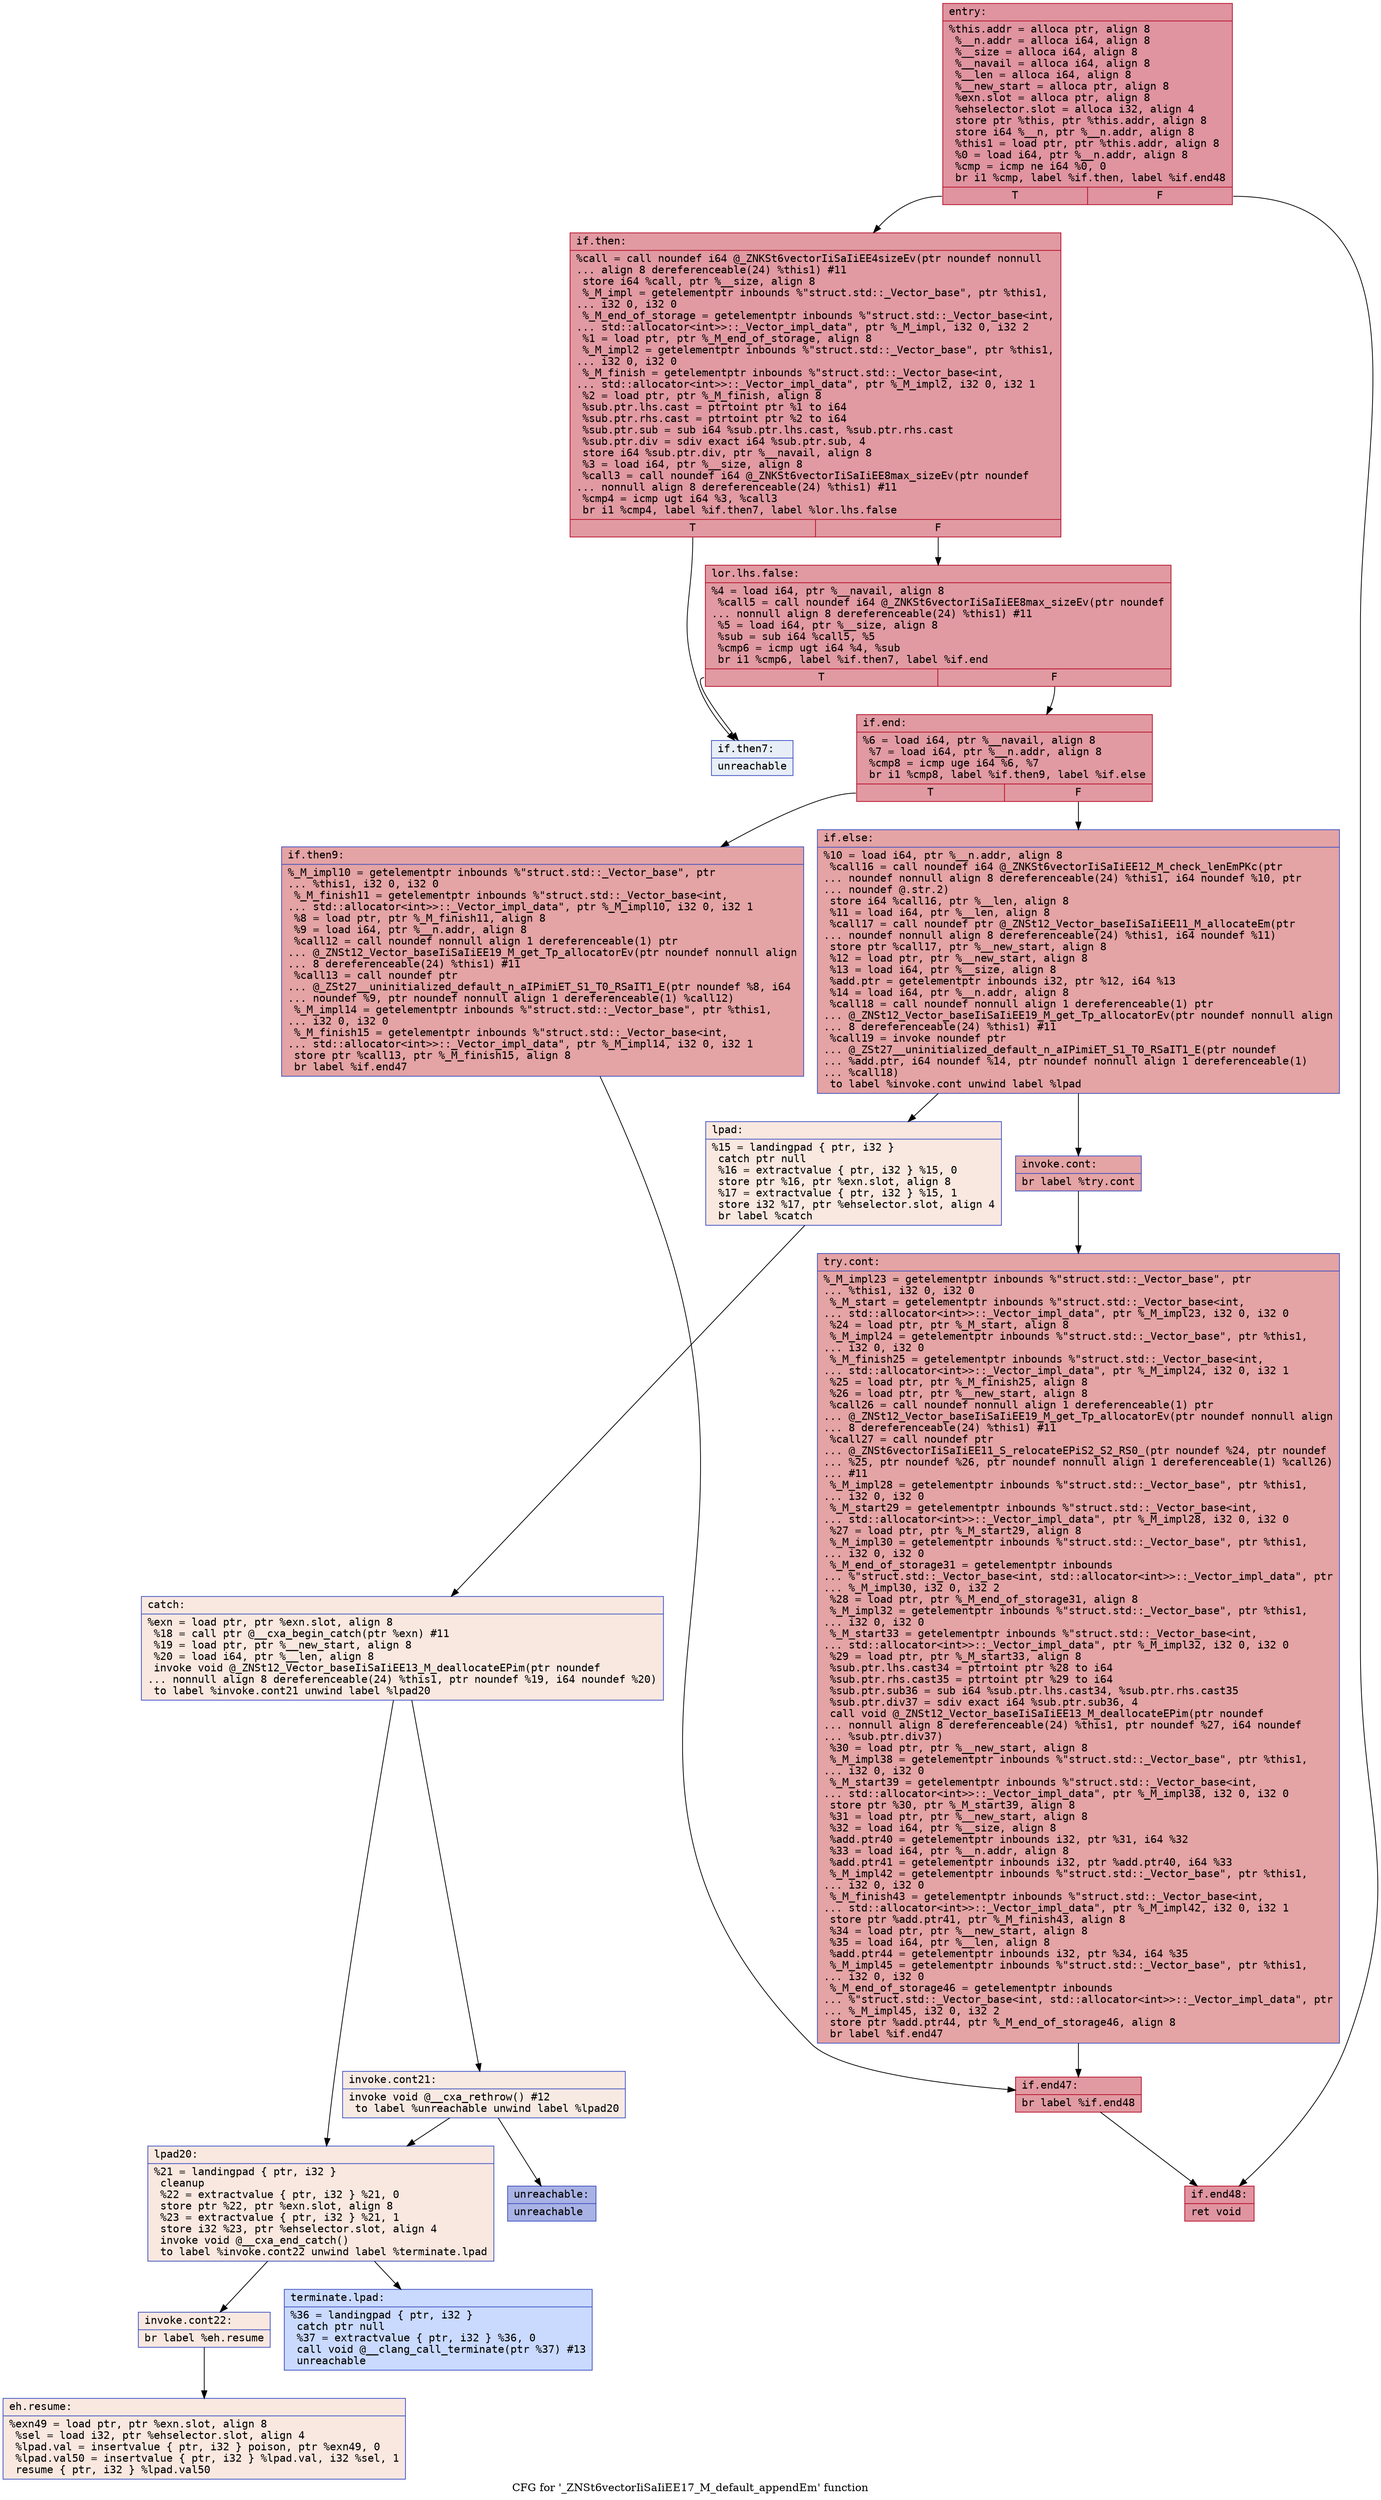 digraph "CFG for '_ZNSt6vectorIiSaIiEE17_M_default_appendEm' function" {
	label="CFG for '_ZNSt6vectorIiSaIiEE17_M_default_appendEm' function";

	Node0x562da2075df0 [shape=record,color="#b70d28ff", style=filled, fillcolor="#b70d2870" fontname="Courier",label="{entry:\l|  %this.addr = alloca ptr, align 8\l  %__n.addr = alloca i64, align 8\l  %__size = alloca i64, align 8\l  %__navail = alloca i64, align 8\l  %__len = alloca i64, align 8\l  %__new_start = alloca ptr, align 8\l  %exn.slot = alloca ptr, align 8\l  %ehselector.slot = alloca i32, align 4\l  store ptr %this, ptr %this.addr, align 8\l  store i64 %__n, ptr %__n.addr, align 8\l  %this1 = load ptr, ptr %this.addr, align 8\l  %0 = load i64, ptr %__n.addr, align 8\l  %cmp = icmp ne i64 %0, 0\l  br i1 %cmp, label %if.then, label %if.end48\l|{<s0>T|<s1>F}}"];
	Node0x562da2075df0:s0 -> Node0x562da2076780[tooltip="entry -> if.then\nProbability 62.50%" ];
	Node0x562da2075df0:s1 -> Node0x562da20767f0[tooltip="entry -> if.end48\nProbability 37.50%" ];
	Node0x562da2076780 [shape=record,color="#b70d28ff", style=filled, fillcolor="#bb1b2c70" fontname="Courier",label="{if.then:\l|  %call = call noundef i64 @_ZNKSt6vectorIiSaIiEE4sizeEv(ptr noundef nonnull\l... align 8 dereferenceable(24) %this1) #11\l  store i64 %call, ptr %__size, align 8\l  %_M_impl = getelementptr inbounds %\"struct.std::_Vector_base\", ptr %this1,\l... i32 0, i32 0\l  %_M_end_of_storage = getelementptr inbounds %\"struct.std::_Vector_base\<int,\l... std::allocator\<int\>\>::_Vector_impl_data\", ptr %_M_impl, i32 0, i32 2\l  %1 = load ptr, ptr %_M_end_of_storage, align 8\l  %_M_impl2 = getelementptr inbounds %\"struct.std::_Vector_base\", ptr %this1,\l... i32 0, i32 0\l  %_M_finish = getelementptr inbounds %\"struct.std::_Vector_base\<int,\l... std::allocator\<int\>\>::_Vector_impl_data\", ptr %_M_impl2, i32 0, i32 1\l  %2 = load ptr, ptr %_M_finish, align 8\l  %sub.ptr.lhs.cast = ptrtoint ptr %1 to i64\l  %sub.ptr.rhs.cast = ptrtoint ptr %2 to i64\l  %sub.ptr.sub = sub i64 %sub.ptr.lhs.cast, %sub.ptr.rhs.cast\l  %sub.ptr.div = sdiv exact i64 %sub.ptr.sub, 4\l  store i64 %sub.ptr.div, ptr %__navail, align 8\l  %3 = load i64, ptr %__size, align 8\l  %call3 = call noundef i64 @_ZNKSt6vectorIiSaIiEE8max_sizeEv(ptr noundef\l... nonnull align 8 dereferenceable(24) %this1) #11\l  %cmp4 = icmp ugt i64 %3, %call3\l  br i1 %cmp4, label %if.then7, label %lor.lhs.false\l|{<s0>T|<s1>F}}"];
	Node0x562da2076780:s0 -> Node0x562da2076690[tooltip="if.then -> if.then7\nProbability 0.00%" ];
	Node0x562da2076780:s1 -> Node0x562da20766e0[tooltip="if.then -> lor.lhs.false\nProbability 100.00%" ];
	Node0x562da20766e0 [shape=record,color="#b70d28ff", style=filled, fillcolor="#bb1b2c70" fontname="Courier",label="{lor.lhs.false:\l|  %4 = load i64, ptr %__navail, align 8\l  %call5 = call noundef i64 @_ZNKSt6vectorIiSaIiEE8max_sizeEv(ptr noundef\l... nonnull align 8 dereferenceable(24) %this1) #11\l  %5 = load i64, ptr %__size, align 8\l  %sub = sub i64 %call5, %5\l  %cmp6 = icmp ugt i64 %4, %sub\l  br i1 %cmp6, label %if.then7, label %if.end\l|{<s0>T|<s1>F}}"];
	Node0x562da20766e0:s0 -> Node0x562da2076690[tooltip="lor.lhs.false -> if.then7\nProbability 0.00%" ];
	Node0x562da20766e0:s1 -> Node0x562da2077cc0[tooltip="lor.lhs.false -> if.end\nProbability 100.00%" ];
	Node0x562da2076690 [shape=record,color="#3d50c3ff", style=filled, fillcolor="#cbd8ee70" fontname="Courier",label="{if.then7:\l|  unreachable\l}"];
	Node0x562da2077cc0 [shape=record,color="#b70d28ff", style=filled, fillcolor="#bb1b2c70" fontname="Courier",label="{if.end:\l|  %6 = load i64, ptr %__navail, align 8\l  %7 = load i64, ptr %__n.addr, align 8\l  %cmp8 = icmp uge i64 %6, %7\l  br i1 %cmp8, label %if.then9, label %if.else\l|{<s0>T|<s1>F}}"];
	Node0x562da2077cc0:s0 -> Node0x562da2077fe0[tooltip="if.end -> if.then9\nProbability 50.00%" ];
	Node0x562da2077cc0:s1 -> Node0x562da2078030[tooltip="if.end -> if.else\nProbability 50.00%" ];
	Node0x562da2077fe0 [shape=record,color="#3d50c3ff", style=filled, fillcolor="#c32e3170" fontname="Courier",label="{if.then9:\l|  %_M_impl10 = getelementptr inbounds %\"struct.std::_Vector_base\", ptr\l... %this1, i32 0, i32 0\l  %_M_finish11 = getelementptr inbounds %\"struct.std::_Vector_base\<int,\l... std::allocator\<int\>\>::_Vector_impl_data\", ptr %_M_impl10, i32 0, i32 1\l  %8 = load ptr, ptr %_M_finish11, align 8\l  %9 = load i64, ptr %__n.addr, align 8\l  %call12 = call noundef nonnull align 1 dereferenceable(1) ptr\l... @_ZNSt12_Vector_baseIiSaIiEE19_M_get_Tp_allocatorEv(ptr noundef nonnull align\l... 8 dereferenceable(24) %this1) #11\l  %call13 = call noundef ptr\l... @_ZSt27__uninitialized_default_n_aIPimiET_S1_T0_RSaIT1_E(ptr noundef %8, i64\l... noundef %9, ptr noundef nonnull align 1 dereferenceable(1) %call12)\l  %_M_impl14 = getelementptr inbounds %\"struct.std::_Vector_base\", ptr %this1,\l... i32 0, i32 0\l  %_M_finish15 = getelementptr inbounds %\"struct.std::_Vector_base\<int,\l... std::allocator\<int\>\>::_Vector_impl_data\", ptr %_M_impl14, i32 0, i32 1\l  store ptr %call13, ptr %_M_finish15, align 8\l  br label %if.end47\l}"];
	Node0x562da2077fe0 -> Node0x562da20788c0[tooltip="if.then9 -> if.end47\nProbability 100.00%" ];
	Node0x562da2078030 [shape=record,color="#3d50c3ff", style=filled, fillcolor="#c32e3170" fontname="Courier",label="{if.else:\l|  %10 = load i64, ptr %__n.addr, align 8\l  %call16 = call noundef i64 @_ZNKSt6vectorIiSaIiEE12_M_check_lenEmPKc(ptr\l... noundef nonnull align 8 dereferenceable(24) %this1, i64 noundef %10, ptr\l... noundef @.str.2)\l  store i64 %call16, ptr %__len, align 8\l  %11 = load i64, ptr %__len, align 8\l  %call17 = call noundef ptr @_ZNSt12_Vector_baseIiSaIiEE11_M_allocateEm(ptr\l... noundef nonnull align 8 dereferenceable(24) %this1, i64 noundef %11)\l  store ptr %call17, ptr %__new_start, align 8\l  %12 = load ptr, ptr %__new_start, align 8\l  %13 = load i64, ptr %__size, align 8\l  %add.ptr = getelementptr inbounds i32, ptr %12, i64 %13\l  %14 = load i64, ptr %__n.addr, align 8\l  %call18 = call noundef nonnull align 1 dereferenceable(1) ptr\l... @_ZNSt12_Vector_baseIiSaIiEE19_M_get_Tp_allocatorEv(ptr noundef nonnull align\l... 8 dereferenceable(24) %this1) #11\l  %call19 = invoke noundef ptr\l... @_ZSt27__uninitialized_default_n_aIPimiET_S1_T0_RSaIT1_E(ptr noundef\l... %add.ptr, i64 noundef %14, ptr noundef nonnull align 1 dereferenceable(1)\l... %call18)\l          to label %invoke.cont unwind label %lpad\l}"];
	Node0x562da2078030 -> Node0x562da20793f0[tooltip="if.else -> invoke.cont\nProbability 100.00%" ];
	Node0x562da2078030 -> Node0x562da20794a0[tooltip="if.else -> lpad\nProbability 0.00%" ];
	Node0x562da20793f0 [shape=record,color="#3d50c3ff", style=filled, fillcolor="#c32e3170" fontname="Courier",label="{invoke.cont:\l|  br label %try.cont\l}"];
	Node0x562da20793f0 -> Node0x562da2077550[tooltip="invoke.cont -> try.cont\nProbability 100.00%" ];
	Node0x562da20794a0 [shape=record,color="#3d50c3ff", style=filled, fillcolor="#f1ccb870" fontname="Courier",label="{lpad:\l|  %15 = landingpad \{ ptr, i32 \}\l          catch ptr null\l  %16 = extractvalue \{ ptr, i32 \} %15, 0\l  store ptr %16, ptr %exn.slot, align 8\l  %17 = extractvalue \{ ptr, i32 \} %15, 1\l  store i32 %17, ptr %ehselector.slot, align 4\l  br label %catch\l}"];
	Node0x562da20794a0 -> Node0x562da2079e10[tooltip="lpad -> catch\nProbability 100.00%" ];
	Node0x562da2079e10 [shape=record,color="#3d50c3ff", style=filled, fillcolor="#f1ccb870" fontname="Courier",label="{catch:\l|  %exn = load ptr, ptr %exn.slot, align 8\l  %18 = call ptr @__cxa_begin_catch(ptr %exn) #11\l  %19 = load ptr, ptr %__new_start, align 8\l  %20 = load i64, ptr %__len, align 8\l  invoke void @_ZNSt12_Vector_baseIiSaIiEE13_M_deallocateEPim(ptr noundef\l... nonnull align 8 dereferenceable(24) %this1, ptr noundef %19, i64 noundef %20)\l          to label %invoke.cont21 unwind label %lpad20\l}"];
	Node0x562da2079e10 -> Node0x562da207a210[tooltip="catch -> invoke.cont21\nProbability 50.00%" ];
	Node0x562da2079e10 -> Node0x562da207a260[tooltip="catch -> lpad20\nProbability 50.00%" ];
	Node0x562da207a210 [shape=record,color="#3d50c3ff", style=filled, fillcolor="#eed0c070" fontname="Courier",label="{invoke.cont21:\l|  invoke void @__cxa_rethrow() #12\l          to label %unreachable unwind label %lpad20\l}"];
	Node0x562da207a210 -> Node0x562da207a4c0[tooltip="invoke.cont21 -> unreachable\nProbability 0.00%" ];
	Node0x562da207a210 -> Node0x562da207a260[tooltip="invoke.cont21 -> lpad20\nProbability 100.00%" ];
	Node0x562da207a260 [shape=record,color="#3d50c3ff", style=filled, fillcolor="#f1ccb870" fontname="Courier",label="{lpad20:\l|  %21 = landingpad \{ ptr, i32 \}\l          cleanup\l  %22 = extractvalue \{ ptr, i32 \} %21, 0\l  store ptr %22, ptr %exn.slot, align 8\l  %23 = extractvalue \{ ptr, i32 \} %21, 1\l  store i32 %23, ptr %ehselector.slot, align 4\l  invoke void @__cxa_end_catch()\l          to label %invoke.cont22 unwind label %terminate.lpad\l}"];
	Node0x562da207a260 -> Node0x562da207a8b0[tooltip="lpad20 -> invoke.cont22\nProbability 100.00%" ];
	Node0x562da207a260 -> Node0x562da207a960[tooltip="lpad20 -> terminate.lpad\nProbability 0.00%" ];
	Node0x562da207a8b0 [shape=record,color="#3d50c3ff", style=filled, fillcolor="#f1ccb870" fontname="Courier",label="{invoke.cont22:\l|  br label %eh.resume\l}"];
	Node0x562da207a8b0 -> Node0x562da207ab80[tooltip="invoke.cont22 -> eh.resume\nProbability 100.00%" ];
	Node0x562da2077550 [shape=record,color="#3d50c3ff", style=filled, fillcolor="#c32e3170" fontname="Courier",label="{try.cont:\l|  %_M_impl23 = getelementptr inbounds %\"struct.std::_Vector_base\", ptr\l... %this1, i32 0, i32 0\l  %_M_start = getelementptr inbounds %\"struct.std::_Vector_base\<int,\l... std::allocator\<int\>\>::_Vector_impl_data\", ptr %_M_impl23, i32 0, i32 0\l  %24 = load ptr, ptr %_M_start, align 8\l  %_M_impl24 = getelementptr inbounds %\"struct.std::_Vector_base\", ptr %this1,\l... i32 0, i32 0\l  %_M_finish25 = getelementptr inbounds %\"struct.std::_Vector_base\<int,\l... std::allocator\<int\>\>::_Vector_impl_data\", ptr %_M_impl24, i32 0, i32 1\l  %25 = load ptr, ptr %_M_finish25, align 8\l  %26 = load ptr, ptr %__new_start, align 8\l  %call26 = call noundef nonnull align 1 dereferenceable(1) ptr\l... @_ZNSt12_Vector_baseIiSaIiEE19_M_get_Tp_allocatorEv(ptr noundef nonnull align\l... 8 dereferenceable(24) %this1) #11\l  %call27 = call noundef ptr\l... @_ZNSt6vectorIiSaIiEE11_S_relocateEPiS2_S2_RS0_(ptr noundef %24, ptr noundef\l... %25, ptr noundef %26, ptr noundef nonnull align 1 dereferenceable(1) %call26)\l... #11\l  %_M_impl28 = getelementptr inbounds %\"struct.std::_Vector_base\", ptr %this1,\l... i32 0, i32 0\l  %_M_start29 = getelementptr inbounds %\"struct.std::_Vector_base\<int,\l... std::allocator\<int\>\>::_Vector_impl_data\", ptr %_M_impl28, i32 0, i32 0\l  %27 = load ptr, ptr %_M_start29, align 8\l  %_M_impl30 = getelementptr inbounds %\"struct.std::_Vector_base\", ptr %this1,\l... i32 0, i32 0\l  %_M_end_of_storage31 = getelementptr inbounds\l... %\"struct.std::_Vector_base\<int, std::allocator\<int\>\>::_Vector_impl_data\", ptr\l... %_M_impl30, i32 0, i32 2\l  %28 = load ptr, ptr %_M_end_of_storage31, align 8\l  %_M_impl32 = getelementptr inbounds %\"struct.std::_Vector_base\", ptr %this1,\l... i32 0, i32 0\l  %_M_start33 = getelementptr inbounds %\"struct.std::_Vector_base\<int,\l... std::allocator\<int\>\>::_Vector_impl_data\", ptr %_M_impl32, i32 0, i32 0\l  %29 = load ptr, ptr %_M_start33, align 8\l  %sub.ptr.lhs.cast34 = ptrtoint ptr %28 to i64\l  %sub.ptr.rhs.cast35 = ptrtoint ptr %29 to i64\l  %sub.ptr.sub36 = sub i64 %sub.ptr.lhs.cast34, %sub.ptr.rhs.cast35\l  %sub.ptr.div37 = sdiv exact i64 %sub.ptr.sub36, 4\l  call void @_ZNSt12_Vector_baseIiSaIiEE13_M_deallocateEPim(ptr noundef\l... nonnull align 8 dereferenceable(24) %this1, ptr noundef %27, i64 noundef\l... %sub.ptr.div37)\l  %30 = load ptr, ptr %__new_start, align 8\l  %_M_impl38 = getelementptr inbounds %\"struct.std::_Vector_base\", ptr %this1,\l... i32 0, i32 0\l  %_M_start39 = getelementptr inbounds %\"struct.std::_Vector_base\<int,\l... std::allocator\<int\>\>::_Vector_impl_data\", ptr %_M_impl38, i32 0, i32 0\l  store ptr %30, ptr %_M_start39, align 8\l  %31 = load ptr, ptr %__new_start, align 8\l  %32 = load i64, ptr %__size, align 8\l  %add.ptr40 = getelementptr inbounds i32, ptr %31, i64 %32\l  %33 = load i64, ptr %__n.addr, align 8\l  %add.ptr41 = getelementptr inbounds i32, ptr %add.ptr40, i64 %33\l  %_M_impl42 = getelementptr inbounds %\"struct.std::_Vector_base\", ptr %this1,\l... i32 0, i32 0\l  %_M_finish43 = getelementptr inbounds %\"struct.std::_Vector_base\<int,\l... std::allocator\<int\>\>::_Vector_impl_data\", ptr %_M_impl42, i32 0, i32 1\l  store ptr %add.ptr41, ptr %_M_finish43, align 8\l  %34 = load ptr, ptr %__new_start, align 8\l  %35 = load i64, ptr %__len, align 8\l  %add.ptr44 = getelementptr inbounds i32, ptr %34, i64 %35\l  %_M_impl45 = getelementptr inbounds %\"struct.std::_Vector_base\", ptr %this1,\l... i32 0, i32 0\l  %_M_end_of_storage46 = getelementptr inbounds\l... %\"struct.std::_Vector_base\<int, std::allocator\<int\>\>::_Vector_impl_data\", ptr\l... %_M_impl45, i32 0, i32 2\l  store ptr %add.ptr44, ptr %_M_end_of_storage46, align 8\l  br label %if.end47\l}"];
	Node0x562da2077550 -> Node0x562da20788c0[tooltip="try.cont -> if.end47\nProbability 100.00%" ];
	Node0x562da20788c0 [shape=record,color="#b70d28ff", style=filled, fillcolor="#bb1b2c70" fontname="Courier",label="{if.end47:\l|  br label %if.end48\l}"];
	Node0x562da20788c0 -> Node0x562da20767f0[tooltip="if.end47 -> if.end48\nProbability 100.00%" ];
	Node0x562da20767f0 [shape=record,color="#b70d28ff", style=filled, fillcolor="#b70d2870" fontname="Courier",label="{if.end48:\l|  ret void\l}"];
	Node0x562da207ab80 [shape=record,color="#3d50c3ff", style=filled, fillcolor="#f1ccb870" fontname="Courier",label="{eh.resume:\l|  %exn49 = load ptr, ptr %exn.slot, align 8\l  %sel = load i32, ptr %ehselector.slot, align 4\l  %lpad.val = insertvalue \{ ptr, i32 \} poison, ptr %exn49, 0\l  %lpad.val50 = insertvalue \{ ptr, i32 \} %lpad.val, i32 %sel, 1\l  resume \{ ptr, i32 \} %lpad.val50\l}"];
	Node0x562da207a960 [shape=record,color="#3d50c3ff", style=filled, fillcolor="#88abfd70" fontname="Courier",label="{terminate.lpad:\l|  %36 = landingpad \{ ptr, i32 \}\l          catch ptr null\l  %37 = extractvalue \{ ptr, i32 \} %36, 0\l  call void @__clang_call_terminate(ptr %37) #13\l  unreachable\l}"];
	Node0x562da207a4c0 [shape=record,color="#3d50c3ff", style=filled, fillcolor="#3d50c370" fontname="Courier",label="{unreachable:\l|  unreachable\l}"];
}
